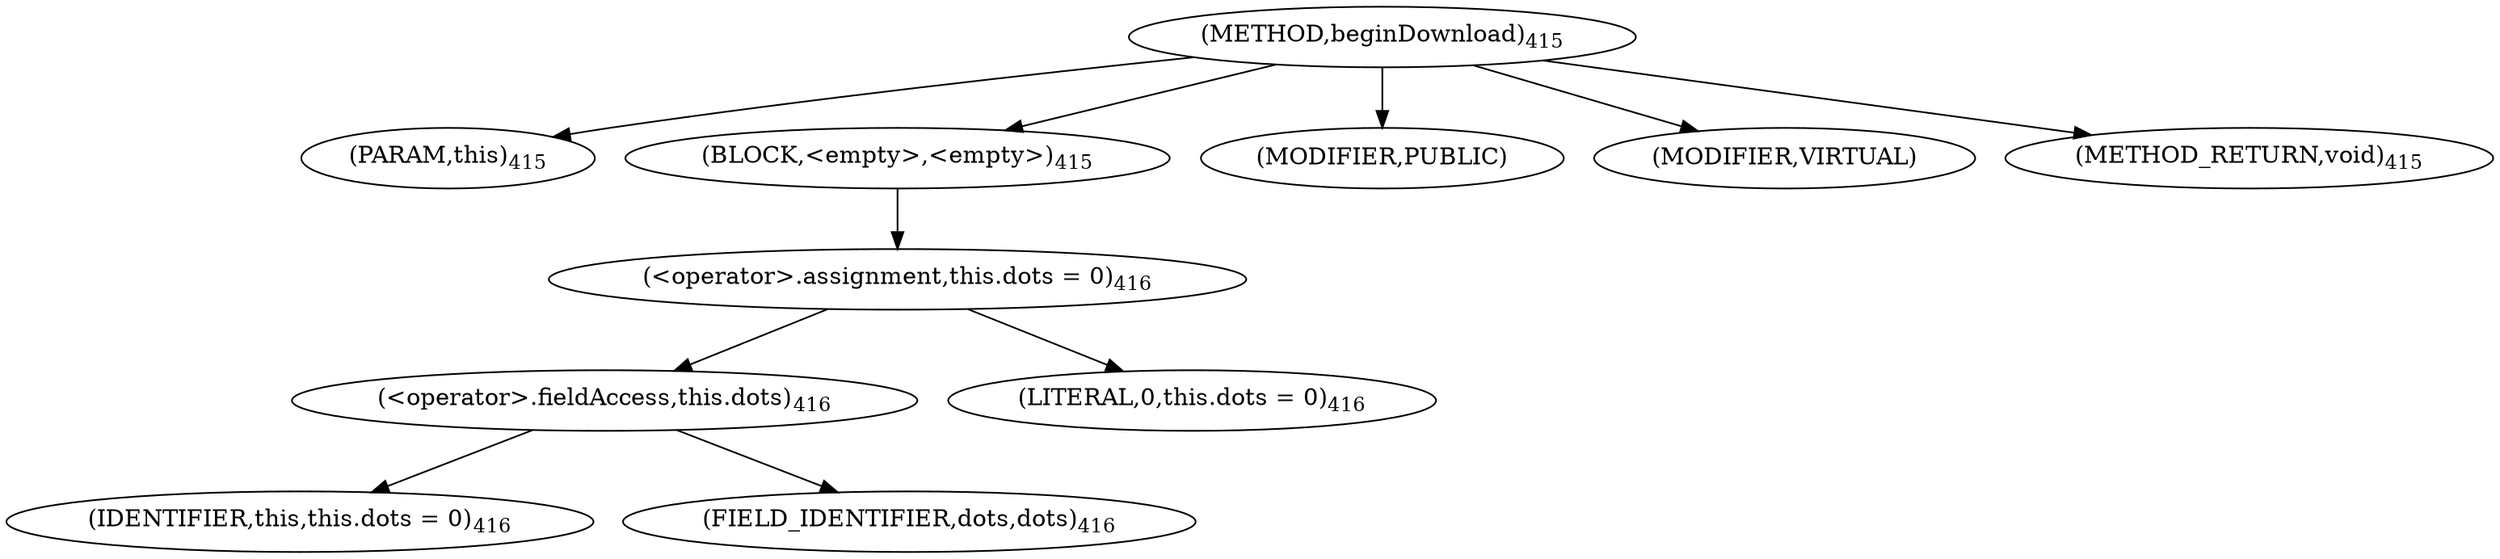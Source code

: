 digraph "beginDownload" {  
"786" [label = <(METHOD,beginDownload)<SUB>415</SUB>> ]
"787" [label = <(PARAM,this)<SUB>415</SUB>> ]
"788" [label = <(BLOCK,&lt;empty&gt;,&lt;empty&gt;)<SUB>415</SUB>> ]
"789" [label = <(&lt;operator&gt;.assignment,this.dots = 0)<SUB>416</SUB>> ]
"790" [label = <(&lt;operator&gt;.fieldAccess,this.dots)<SUB>416</SUB>> ]
"791" [label = <(IDENTIFIER,this,this.dots = 0)<SUB>416</SUB>> ]
"792" [label = <(FIELD_IDENTIFIER,dots,dots)<SUB>416</SUB>> ]
"793" [label = <(LITERAL,0,this.dots = 0)<SUB>416</SUB>> ]
"794" [label = <(MODIFIER,PUBLIC)> ]
"795" [label = <(MODIFIER,VIRTUAL)> ]
"796" [label = <(METHOD_RETURN,void)<SUB>415</SUB>> ]
  "786" -> "787" 
  "786" -> "788" 
  "786" -> "794" 
  "786" -> "795" 
  "786" -> "796" 
  "788" -> "789" 
  "789" -> "790" 
  "789" -> "793" 
  "790" -> "791" 
  "790" -> "792" 
}
